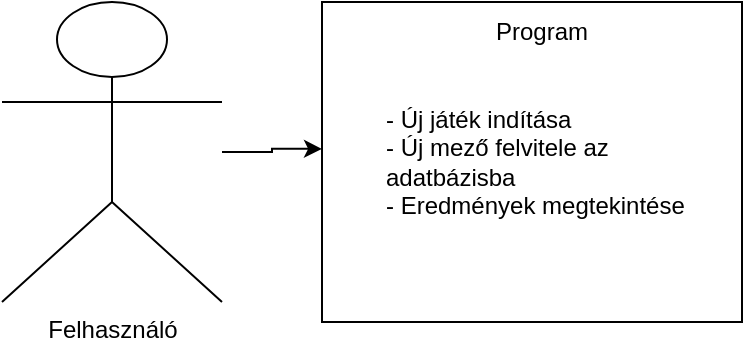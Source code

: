 <mxfile version="20.8.16" type="device"><diagram name="1 oldal" id="d2MzIyj5QgMQAOa_S2GP"><mxGraphModel dx="1050" dy="621" grid="1" gridSize="10" guides="1" tooltips="1" connect="1" arrows="1" fold="1" page="1" pageScale="1" pageWidth="827" pageHeight="1169" math="0" shadow="0"><root><mxCell id="0"/><mxCell id="1" parent="0"/><mxCell id="nPTxjnrechanDM66aZGd-8" style="edgeStyle=orthogonalEdgeStyle;rounded=0;orthogonalLoop=1;jettySize=auto;html=1;entryX=0;entryY=0.459;entryDx=0;entryDy=0;entryPerimeter=0;" edge="1" parent="1" source="nPTxjnrechanDM66aZGd-1" target="nPTxjnrechanDM66aZGd-4"><mxGeometry relative="1" as="geometry"/></mxCell><mxCell id="nPTxjnrechanDM66aZGd-1" value="Felhasználó&lt;br&gt;" style="shape=umlActor;verticalLabelPosition=bottom;verticalAlign=top;html=1;outlineConnect=0;" vertex="1" parent="1"><mxGeometry x="40" y="120" width="110" height="150" as="geometry"/></mxCell><mxCell id="nPTxjnrechanDM66aZGd-4" value="" style="rounded=0;whiteSpace=wrap;html=1;" vertex="1" parent="1"><mxGeometry x="200" y="120" width="210" height="160" as="geometry"/></mxCell><mxCell id="nPTxjnrechanDM66aZGd-5" value="Program" style="text;html=1;strokeColor=none;fillColor=none;align=center;verticalAlign=middle;whiteSpace=wrap;rounded=0;" vertex="1" parent="1"><mxGeometry x="280" y="120" width="60" height="30" as="geometry"/></mxCell><mxCell id="nPTxjnrechanDM66aZGd-7" value="- Új játék indítása&lt;br&gt;- Új mező felvitele az adatbázisba&lt;br&gt;- Eredmények megtekintése" style="text;html=1;strokeColor=none;fillColor=none;align=left;verticalAlign=middle;whiteSpace=wrap;rounded=0;" vertex="1" parent="1"><mxGeometry x="230" y="165" width="160" height="70" as="geometry"/></mxCell></root></mxGraphModel></diagram></mxfile>